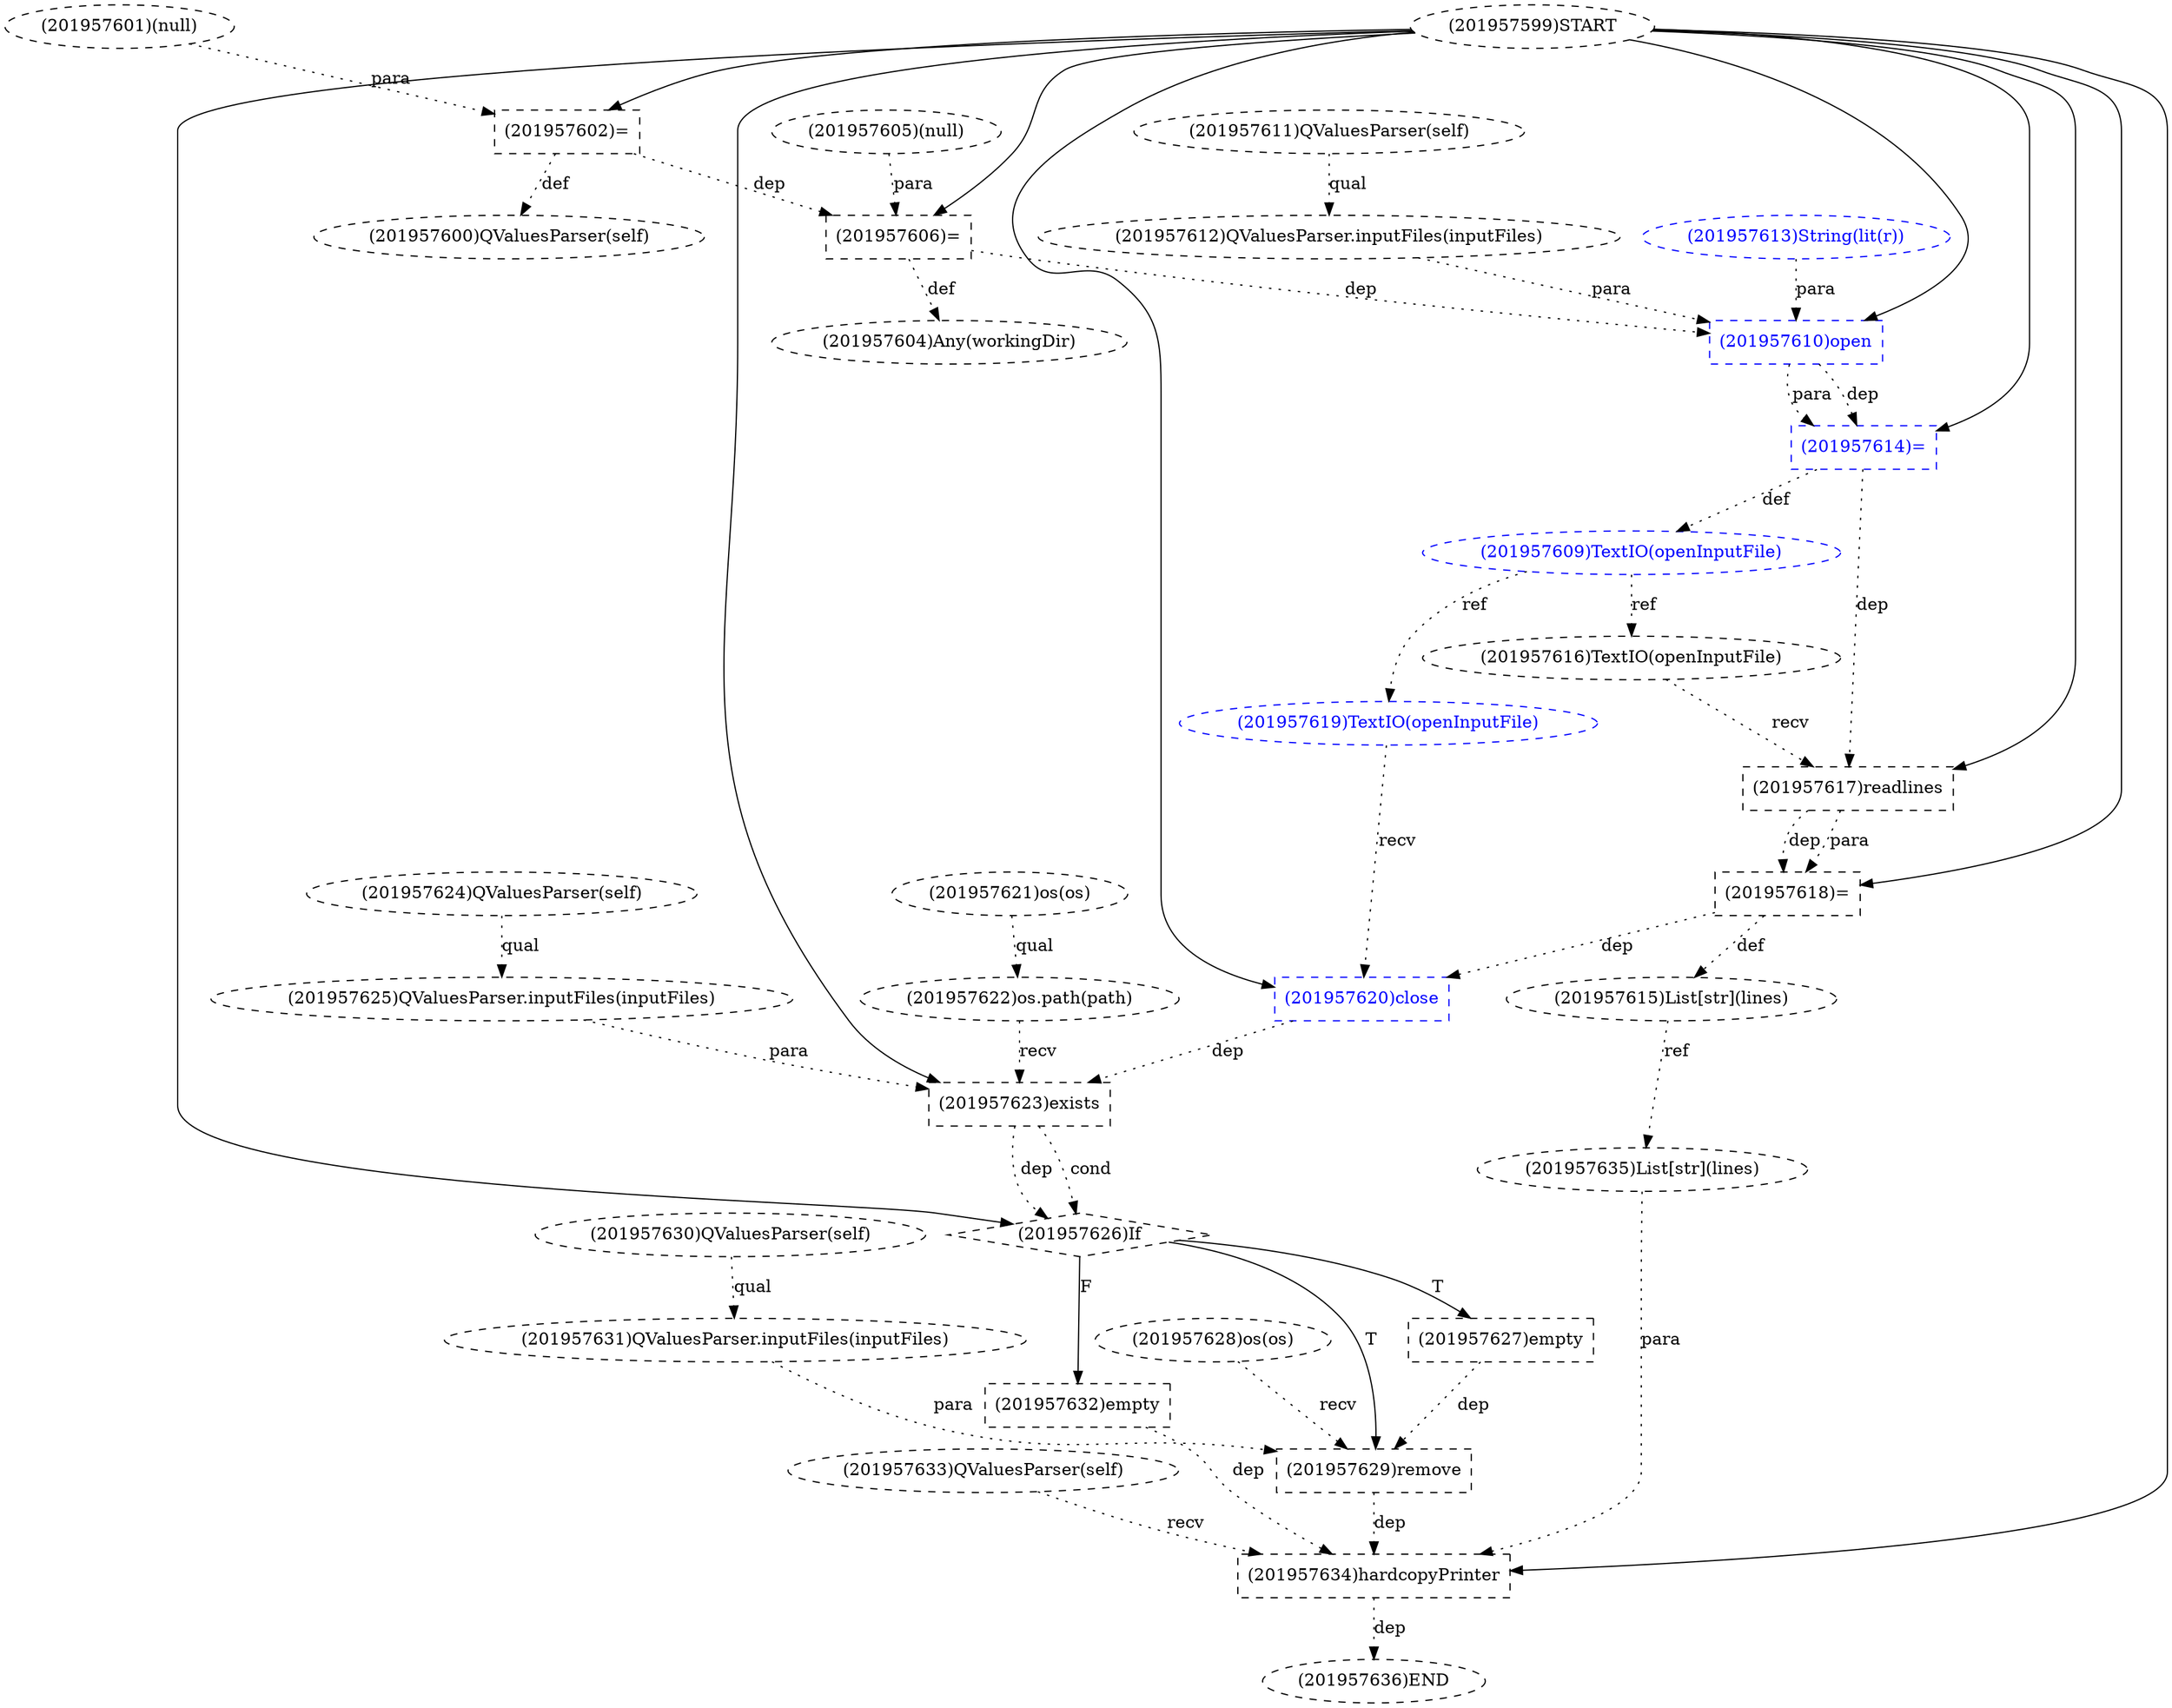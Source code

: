 digraph G {
1 [label="(201957617)readlines" shape=box style=dashed]
2 [label="(201957623)exists" shape=box style=dashed]
3 [label="(201957633)QValuesParser(self)" shape=ellipse style=dashed]
4 [label="(201957601)(null)" shape=ellipse style=dashed]
5 [label="(201957600)QValuesParser(self)" shape=ellipse style=dashed]
6 [label="(201957619)TextIO(openInputFile)" shape=ellipse style=dashed color=blue fontcolor=blue]
7 [label="(201957626)If" shape=diamond style=dashed]
8 [label="(201957609)TextIO(openInputFile)" shape=ellipse style=dashed color=blue fontcolor=blue]
9 [label="(201957615)List[str](lines)" shape=ellipse style=dashed]
10 [label="(201957630)QValuesParser(self)" shape=ellipse style=dashed]
11 [label="(201957625)QValuesParser.inputFiles(inputFiles)" shape=ellipse style=dashed]
12 [label="(201957631)QValuesParser.inputFiles(inputFiles)" shape=ellipse style=dashed]
13 [label="(201957616)TextIO(openInputFile)" shape=ellipse style=dashed]
14 [label="(201957621)os(os)" shape=ellipse style=dashed]
15 [label="(201957612)QValuesParser.inputFiles(inputFiles)" shape=ellipse style=dashed]
16 [label="(201957606)=" shape=box style=dashed]
17 [label="(201957604)Any(workingDir)" shape=ellipse style=dashed]
18 [label="(201957610)open" shape=box style=dashed color=blue fontcolor=blue]
19 [label="(201957627)empty" shape=box style=dashed]
20 [label="(201957628)os(os)" shape=ellipse style=dashed]
21 [label="(201957635)List[str](lines)" shape=ellipse style=dashed]
22 [label="(201957622)os.path(path)" shape=ellipse style=dashed]
23 [label="(201957632)empty" shape=box style=dashed]
24 [label="(201957614)=" shape=box style=dashed color=blue fontcolor=blue]
25 [label="(201957636)END" style=dashed]
26 [label="(201957620)close" shape=box style=dashed color=blue fontcolor=blue]
27 [label="(201957624)QValuesParser(self)" shape=ellipse style=dashed]
28 [label="(201957605)(null)" shape=ellipse style=dashed]
29 [label="(201957611)QValuesParser(self)" shape=ellipse style=dashed]
30 [label="(201957629)remove" shape=box style=dashed]
31 [label="(201957634)hardcopyPrinter" shape=box style=dashed]
32 [label="(201957618)=" shape=box style=dashed]
33 [label="(201957599)START" style=dashed]
34 [label="(201957613)String(lit(r))" shape=ellipse style=dashed color=blue fontcolor=blue]
35 [label="(201957602)=" shape=box style=dashed]
33 -> 1 [label="" style=solid];
13 -> 1 [label="recv" style=dotted];
24 -> 1 [label="dep" style=dotted];
33 -> 2 [label="" style=solid];
22 -> 2 [label="recv" style=dotted];
11 -> 2 [label="para" style=dotted];
26 -> 2 [label="dep" style=dotted];
35 -> 5 [label="def" style=dotted];
8 -> 6 [label="ref" style=dotted];
33 -> 7 [label="" style=solid];
2 -> 7 [label="dep" style=dotted];
2 -> 7 [label="cond" style=dotted];
24 -> 8 [label="def" style=dotted];
32 -> 9 [label="def" style=dotted];
27 -> 11 [label="qual" style=dotted];
10 -> 12 [label="qual" style=dotted];
8 -> 13 [label="ref" style=dotted];
29 -> 15 [label="qual" style=dotted];
33 -> 16 [label="" style=solid];
28 -> 16 [label="para" style=dotted];
35 -> 16 [label="dep" style=dotted];
16 -> 17 [label="def" style=dotted];
33 -> 18 [label="" style=solid];
15 -> 18 [label="para" style=dotted];
34 -> 18 [label="para" style=dotted];
16 -> 18 [label="dep" style=dotted];
7 -> 19 [label="T"];
9 -> 21 [label="ref" style=dotted];
14 -> 22 [label="qual" style=dotted];
7 -> 23 [label="F"];
33 -> 24 [label="" style=solid];
18 -> 24 [label="dep" style=dotted];
18 -> 24 [label="para" style=dotted];
31 -> 25 [label="dep" style=dotted];
33 -> 26 [label="" style=solid];
6 -> 26 [label="recv" style=dotted];
32 -> 26 [label="dep" style=dotted];
7 -> 30 [label="T"];
20 -> 30 [label="recv" style=dotted];
12 -> 30 [label="para" style=dotted];
19 -> 30 [label="dep" style=dotted];
33 -> 31 [label="" style=solid];
3 -> 31 [label="recv" style=dotted];
21 -> 31 [label="para" style=dotted];
30 -> 31 [label="dep" style=dotted];
23 -> 31 [label="dep" style=dotted];
33 -> 32 [label="" style=solid];
1 -> 32 [label="dep" style=dotted];
1 -> 32 [label="para" style=dotted];
33 -> 35 [label="" style=solid];
4 -> 35 [label="para" style=dotted];
}